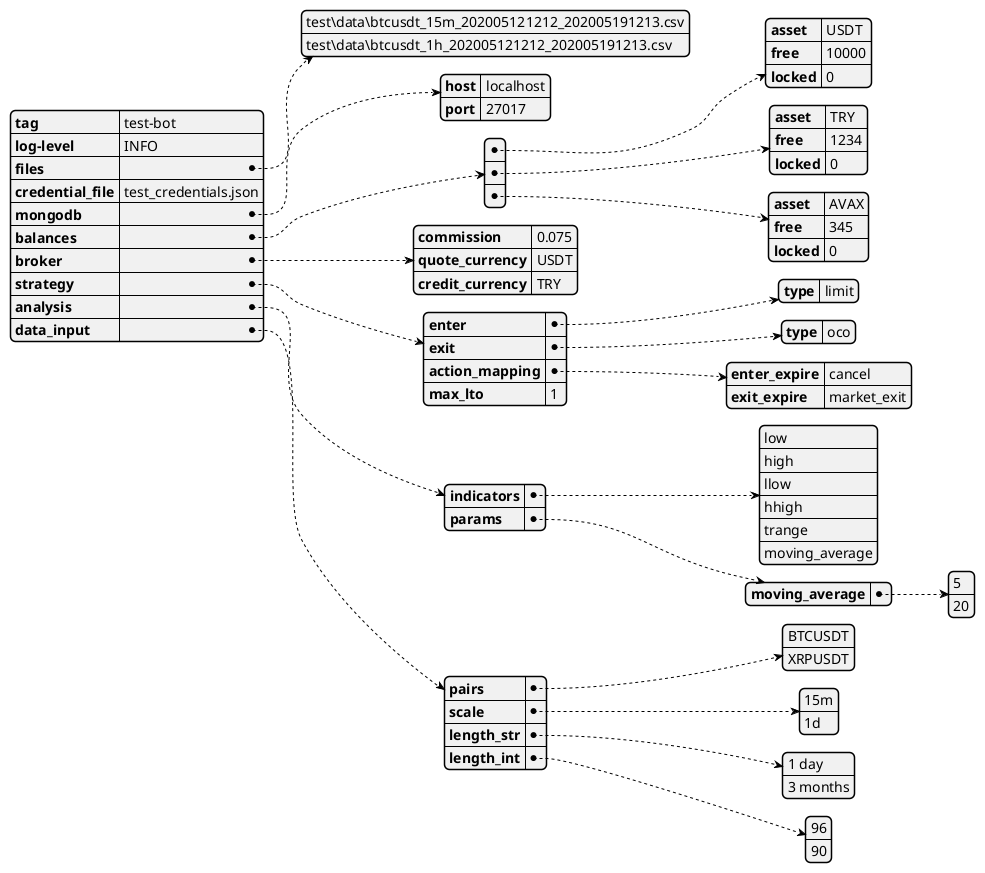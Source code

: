 @startjson
{
    "tag": "test-bot",
    "log-level": "INFO",
    "files": [
        "test\\data\\btcusdt_15m_202005121212_202005191213.csv",
        "test\\data\\btcusdt_1h_202005121212_202005191213.csv"
        ],
    "credential_file": "test_credentials.json",
    "mongodb":{
        "host": "localhost",
        "port": 27017
    },
    "balances": [
        {
            "asset": "USDT", 
            "free": 10000, 
            "locked": 0
        },
        {
            "asset": "TRY", 
            "free": 1234, 
            "locked": 0
        },
        {
            "asset": "AVAX", 
            "free": 345, 
            "locked": 0
        }
    ],
    "broker": {
        "commission": 0.075,
        "quote_currency": "USDT",
        "credit_currency": "TRY"
    },
    "strategy": {
        "enter": {
            "type": "limit"
        },
        "exit": {
            "type": "oco"
        },
        "action_mapping": {
            "enter_expire": "cancel",
            "exit_expire": "market_exit"
        },
        "max_lto": 1
    },
    "analysis": {
        "indicators": ["low","high","llow", "hhigh", "trange", "moving_average"],
        "params": {
            "moving_average": [5,20]
        }
    },
    "data_input": {
        "pairs": ["BTCUSDT", "XRPUSDT"],
        "scale":["15m", "1d"],
        "length_str":[ "1 day", "3 months" ],
        "length_int":[ 96, 90 ]
    }
}
@endjson

Note: it is expected from all files to have the same timescale such as 15m, 1h etc

BROKER:
    Broker section only used in TEST mode.

STRATEGY:
    enter:
        - limit
        - market
    
    exit:
        - oco
        - limit
        - market

    action_mapping:
        'action_mapping' item contains "status-action" pairs, which directs the flow of TOs
        
        enter_expire:
            - cancel (default if postpone fails once)
            - postpone
            - market_enter

        exit_expire:
            - market_exit (default if postpone fails once)
            - postpone

ANALYSIS:
    indicators:
        - low:
        - high:
        - llow:
        - obv:
    params
        - moving average:
            - [5,20]
    # TODO: Each indicator should be explained in a doc to keep things manageable


DATA_INPUT:
    data_input is used to determine which time scales will be used( 1m, 15m, 1h, 1d etc.) and what should be the length of historical data in this time_scale
    - scale
        KLINE_INTERVAL_1MINUTE = '1m'
        KLINE_INTERVAL_3MINUTE = '3m'
        KLINE_INTERVAL_5MINUTE = '5m'
        KLINE_INTERVAL_15MINUTE = '15m'
        KLINE_INTERVAL_30MINUTE = '30m'
        KLINE_INTERVAL_1HOUR = '1h'
        KLINE_INTERVAL_2HOUR = '2h'
        KLINE_INTERVAL_4HOUR = '4h'
        KLINE_INTERVAL_6HOUR = '6h'
        KLINE_INTERVAL_8HOUR = '8h'
        KLINE_INTERVAL_12HOUR = '12h'
        KLINE_INTERVAL_1DAY = '1d'
        KLINE_INTERVAL_3DAY = '3d'
        KLINE_INTERVAL_1WEEK = '1w'
        KLINE_INTERVAL_1MONTH = '1M'
    
    - length

        The value can be a human readable string, such as "1 hour", "1 day", "1 week", "1 month", "6 months", "12 months".
        
        Some suggestions to use:       length_int | length_str

        KLINE_INTERVAL_1MINUTE = '1m'       | 720 | 12 hours
        KLINE_INTERVAL_3MINUTE = '3m'       | 480 | 1 day
        KLINE_INTERVAL_5MINUTE = '5m'       | 288 | 1 day
        KLINE_INTERVAL_15MINUTE = '15m'     | 96  | 1 day
        KLINE_INTERVAL_30MINUTE = '30m'     | 336 | 1 week
        KLINE_INTERVAL_1HOUR = '1h'         | 168 | 1 week
        KLINE_INTERVAL_2HOUR = '2h'         | 84  | 1 week
        KLINE_INTERVAL_4HOUR = '4h'         | 42  | 1 week
        KLINE_INTERVAL_6HOUR = '6h'         | 28  | 1 week
        KLINE_INTERVAL_8HOUR = '8h'         | 90  | 1 month
        KLINE_INTERVAL_12HOUR = '12h'       | 60  | 1 month
        KLINE_INTERVAL_1DAY = '1d'          | 90  | 3 months
        KLINE_INTERVAL_3DAY = '3d'          | 30  | 3 months
        KLINE_INTERVAL_1WEEK = '1w'         | 52  | 1 year
        KLINE_INTERVAL_1MONTH = '1M'        | 12  | 1 year

# TODO: NEXT: data_input logic can be sth like {'BTCUSDT':{'scale':[], 'length_int':[], 'length_str':[]}}
#               This logic solves the multi pair problem by defining scales for each of them
#               No need for hard coded following statement: "data_dict[pair]['15m'].tail(1)" since the '15m' will be mapped to a specific pair


# TODO: NEXT: Check what happens if an unused scale and length is given
# TODO: NEXT: Check binance package to see if there is a limit (it is written 500) for receiving some number of candles
# TODO: NEXT: Check binance package to see if there the received last candle is the current newly open candle or not.
              If so, TEST module should be updated to behave the same.
# TODO: NEXT: Check the effect of timezone. If needed it can be added

# TODO: FUTURE: There should be mapping such as: 
#               feature                | strategy   | indicators
#               falling knife catching | x          | y,z
#

# TODO: FUTURE: If there is 100 pair to trade and execute 10 strategy, it is hard to write 100 item.
#       Thus the mapping such as: {'falling_knife':['BTCUSDT','XRPUSDT']} might be better
#       Thinkabout that logic

# TODO: FUTURE: There should be testing mechanism for each feaure